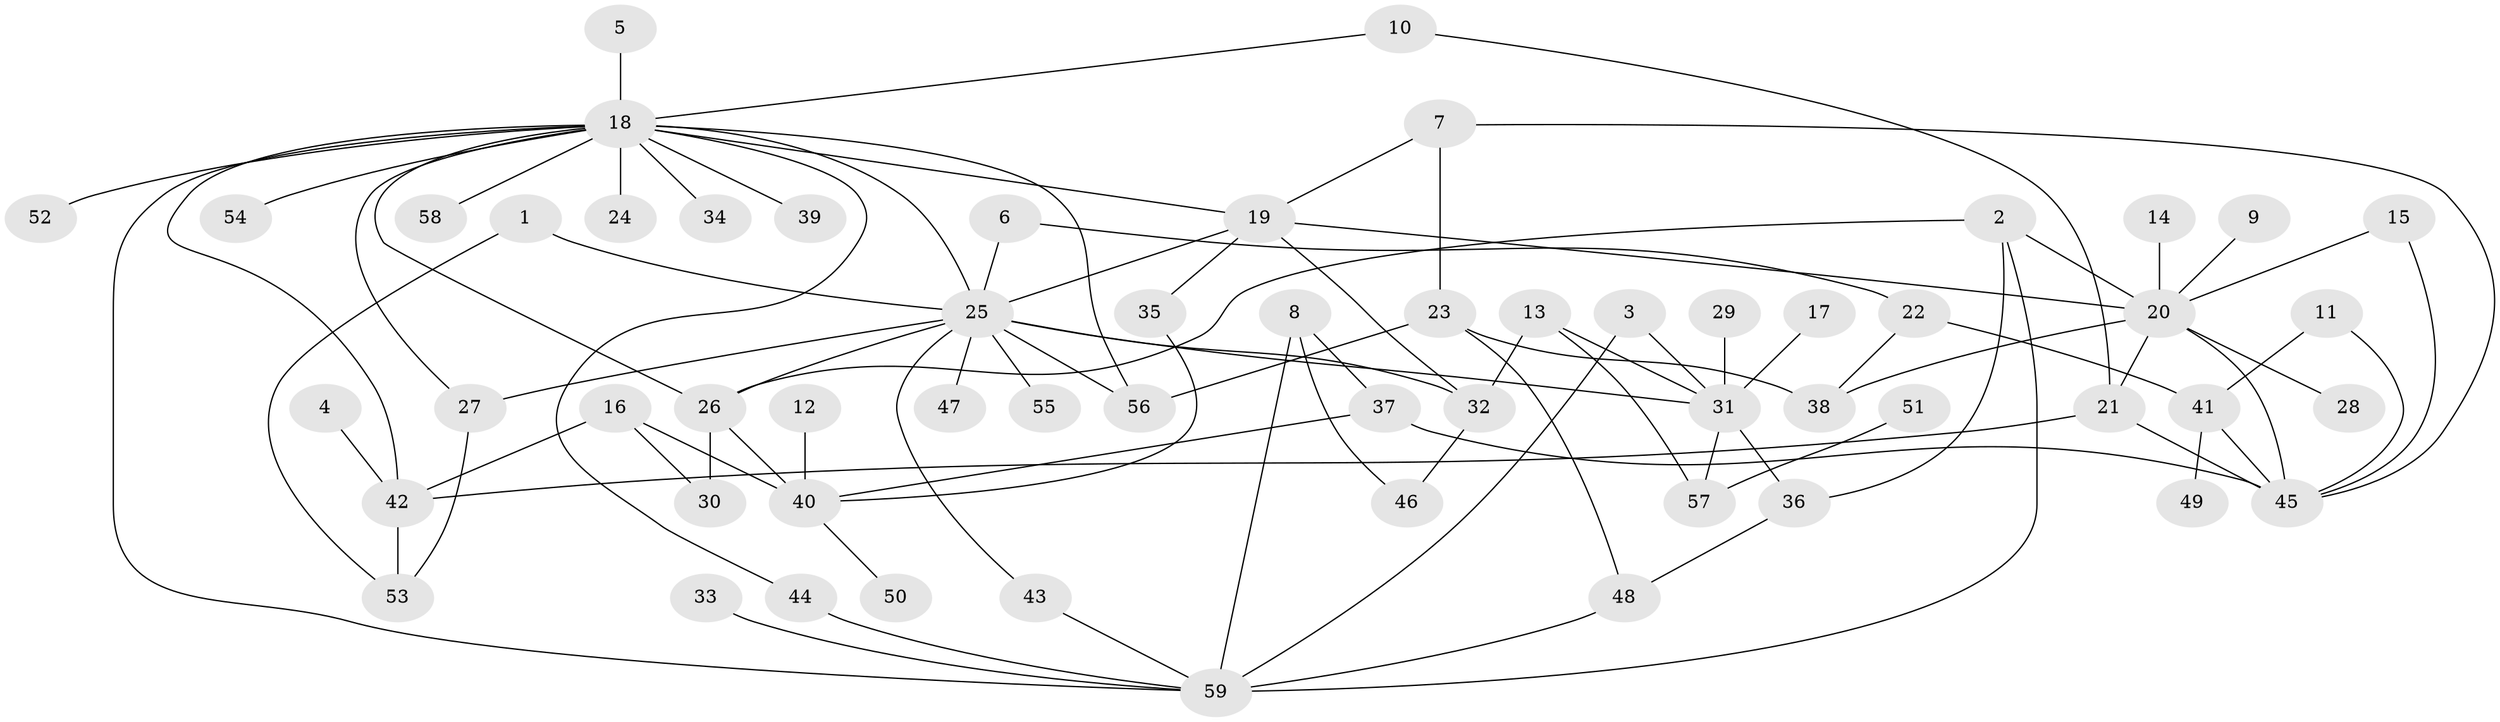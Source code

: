 // original degree distribution, {19: 0.00847457627118644, 8: 0.025423728813559324, 14: 0.00847457627118644, 9: 0.00847457627118644, 2: 0.2288135593220339, 3: 0.13559322033898305, 5: 0.03389830508474576, 10: 0.00847457627118644, 7: 0.00847457627118644, 4: 0.07627118644067797, 1: 0.4406779661016949, 6: 0.00847457627118644, 11: 0.00847457627118644}
// Generated by graph-tools (version 1.1) at 2025/01/03/09/25 03:01:40]
// undirected, 59 vertices, 91 edges
graph export_dot {
graph [start="1"]
  node [color=gray90,style=filled];
  1;
  2;
  3;
  4;
  5;
  6;
  7;
  8;
  9;
  10;
  11;
  12;
  13;
  14;
  15;
  16;
  17;
  18;
  19;
  20;
  21;
  22;
  23;
  24;
  25;
  26;
  27;
  28;
  29;
  30;
  31;
  32;
  33;
  34;
  35;
  36;
  37;
  38;
  39;
  40;
  41;
  42;
  43;
  44;
  45;
  46;
  47;
  48;
  49;
  50;
  51;
  52;
  53;
  54;
  55;
  56;
  57;
  58;
  59;
  1 -- 25 [weight=1.0];
  1 -- 53 [weight=1.0];
  2 -- 20 [weight=1.0];
  2 -- 26 [weight=1.0];
  2 -- 36 [weight=1.0];
  2 -- 59 [weight=1.0];
  3 -- 31 [weight=1.0];
  3 -- 59 [weight=1.0];
  4 -- 42 [weight=1.0];
  5 -- 18 [weight=1.0];
  6 -- 22 [weight=1.0];
  6 -- 25 [weight=1.0];
  7 -- 19 [weight=1.0];
  7 -- 23 [weight=1.0];
  7 -- 45 [weight=1.0];
  8 -- 37 [weight=1.0];
  8 -- 46 [weight=1.0];
  8 -- 59 [weight=1.0];
  9 -- 20 [weight=1.0];
  10 -- 18 [weight=1.0];
  10 -- 21 [weight=1.0];
  11 -- 41 [weight=1.0];
  11 -- 45 [weight=1.0];
  12 -- 40 [weight=1.0];
  13 -- 31 [weight=1.0];
  13 -- 32 [weight=1.0];
  13 -- 57 [weight=1.0];
  14 -- 20 [weight=1.0];
  15 -- 20 [weight=1.0];
  15 -- 45 [weight=1.0];
  16 -- 30 [weight=1.0];
  16 -- 40 [weight=1.0];
  16 -- 42 [weight=1.0];
  17 -- 31 [weight=1.0];
  18 -- 19 [weight=1.0];
  18 -- 24 [weight=1.0];
  18 -- 25 [weight=1.0];
  18 -- 26 [weight=1.0];
  18 -- 27 [weight=1.0];
  18 -- 34 [weight=1.0];
  18 -- 39 [weight=1.0];
  18 -- 42 [weight=1.0];
  18 -- 44 [weight=1.0];
  18 -- 52 [weight=1.0];
  18 -- 54 [weight=1.0];
  18 -- 56 [weight=1.0];
  18 -- 58 [weight=1.0];
  18 -- 59 [weight=1.0];
  19 -- 20 [weight=1.0];
  19 -- 25 [weight=1.0];
  19 -- 32 [weight=1.0];
  19 -- 35 [weight=1.0];
  20 -- 21 [weight=1.0];
  20 -- 28 [weight=1.0];
  20 -- 38 [weight=1.0];
  20 -- 45 [weight=1.0];
  21 -- 42 [weight=1.0];
  21 -- 45 [weight=1.0];
  22 -- 38 [weight=1.0];
  22 -- 41 [weight=1.0];
  23 -- 38 [weight=1.0];
  23 -- 48 [weight=1.0];
  23 -- 56 [weight=2.0];
  25 -- 26 [weight=1.0];
  25 -- 27 [weight=1.0];
  25 -- 31 [weight=1.0];
  25 -- 32 [weight=1.0];
  25 -- 43 [weight=1.0];
  25 -- 47 [weight=1.0];
  25 -- 55 [weight=1.0];
  25 -- 56 [weight=1.0];
  26 -- 30 [weight=2.0];
  26 -- 40 [weight=2.0];
  27 -- 53 [weight=1.0];
  29 -- 31 [weight=1.0];
  31 -- 36 [weight=1.0];
  31 -- 57 [weight=1.0];
  32 -- 46 [weight=1.0];
  33 -- 59 [weight=1.0];
  35 -- 40 [weight=1.0];
  36 -- 48 [weight=1.0];
  37 -- 40 [weight=1.0];
  37 -- 45 [weight=1.0];
  40 -- 50 [weight=1.0];
  41 -- 45 [weight=1.0];
  41 -- 49 [weight=1.0];
  42 -- 53 [weight=1.0];
  43 -- 59 [weight=1.0];
  44 -- 59 [weight=1.0];
  48 -- 59 [weight=1.0];
  51 -- 57 [weight=1.0];
}
